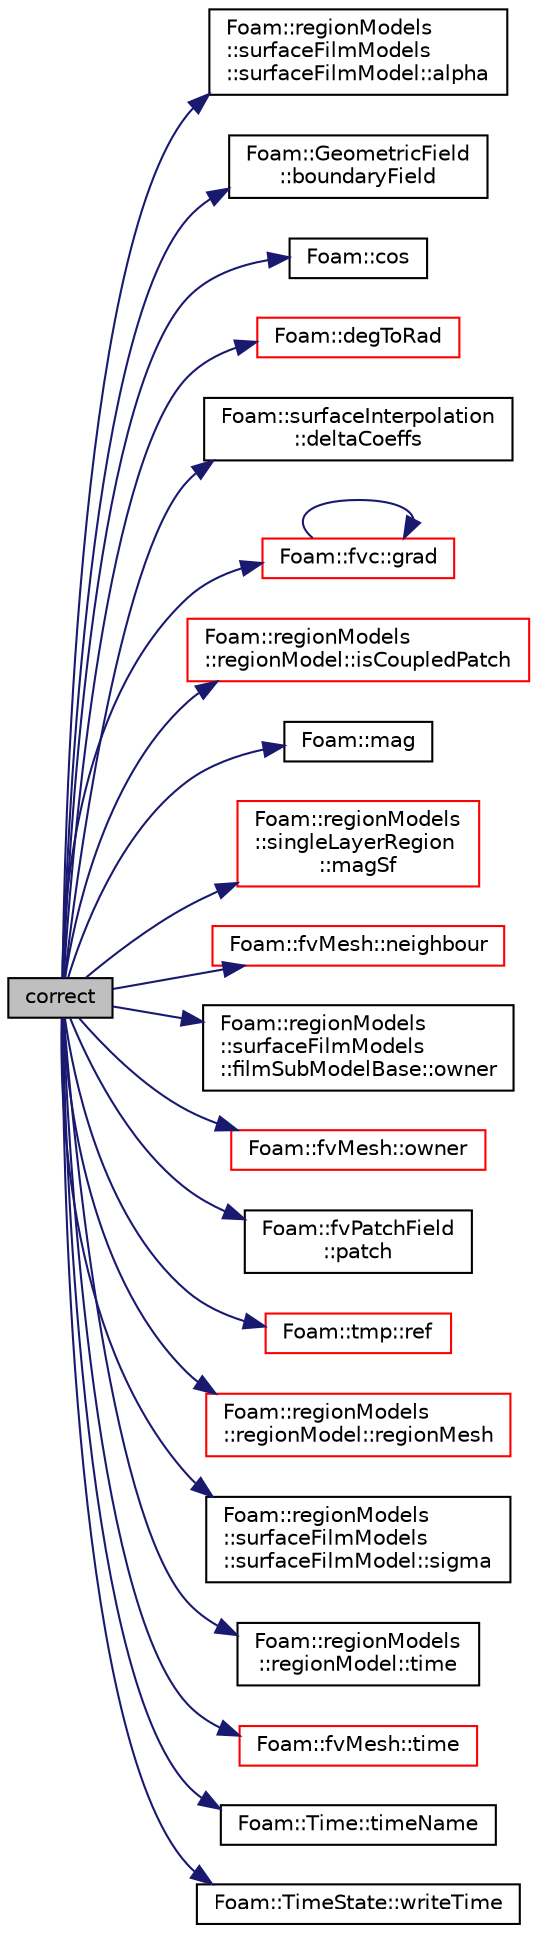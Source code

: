 digraph "correct"
{
  bgcolor="transparent";
  edge [fontname="Helvetica",fontsize="10",labelfontname="Helvetica",labelfontsize="10"];
  node [fontname="Helvetica",fontsize="10",shape=record];
  rankdir="LR";
  Node1 [label="correct",height=0.2,width=0.4,color="black", fillcolor="grey75", style="filled", fontcolor="black"];
  Node1 -> Node2 [color="midnightblue",fontsize="10",style="solid",fontname="Helvetica"];
  Node2 [label="Foam::regionModels\l::surfaceFilmModels\l::surfaceFilmModel::alpha",height=0.2,width=0.4,color="black",URL="$a02568.html#a998b6620c2d2a310ca6c1a8992cf0ac5",tooltip="Return the film coverage, 1 = covered, 0 = uncovered / []. "];
  Node1 -> Node3 [color="midnightblue",fontsize="10",style="solid",fontname="Helvetica"];
  Node3 [label="Foam::GeometricField\l::boundaryField",height=0.2,width=0.4,color="black",URL="$a00937.html#a6987ef31fb532d0fc43c84eca14fe558",tooltip="Return const-reference to the boundary field. "];
  Node1 -> Node4 [color="midnightblue",fontsize="10",style="solid",fontname="Helvetica"];
  Node4 [label="Foam::cos",height=0.2,width=0.4,color="black",URL="$a10936.html#aebb41a148f7cf44b63e12f69e487e49f"];
  Node1 -> Node5 [color="midnightblue",fontsize="10",style="solid",fontname="Helvetica"];
  Node5 [label="Foam::degToRad",height=0.2,width=0.4,color="red",URL="$a10936.html#af706f965be4d1457b0f1e7fade1c0118",tooltip="Conversion from degrees to radians. "];
  Node1 -> Node6 [color="midnightblue",fontsize="10",style="solid",fontname="Helvetica"];
  Node6 [label="Foam::surfaceInterpolation\l::deltaCoeffs",height=0.2,width=0.4,color="black",URL="$a02573.html#a63759eb0ab60d6075b562a97a9589123",tooltip="Return reference to cell-centre difference coefficients. "];
  Node1 -> Node7 [color="midnightblue",fontsize="10",style="solid",fontname="Helvetica"];
  Node7 [label="Foam::fvc::grad",height=0.2,width=0.4,color="red",URL="$a10972.html#a7c00ec90ecc15ed3005255e42c52827a"];
  Node7 -> Node7 [color="midnightblue",fontsize="10",style="solid",fontname="Helvetica"];
  Node1 -> Node8 [color="midnightblue",fontsize="10",style="solid",fontname="Helvetica"];
  Node8 [label="Foam::regionModels\l::regionModel::isCoupledPatch",height=0.2,width=0.4,color="red",URL="$a02194.html#adb30ed46e31273967b6bc8df039b37a5",tooltip="Return true if patchI on the local region is a coupled. "];
  Node1 -> Node9 [color="midnightblue",fontsize="10",style="solid",fontname="Helvetica"];
  Node9 [label="Foam::mag",height=0.2,width=0.4,color="black",URL="$a10936.html#a929da2a3fdcf3dacbbe0487d3a330dae"];
  Node1 -> Node10 [color="midnightblue",fontsize="10",style="solid",fontname="Helvetica"];
  Node10 [label="Foam::regionModels\l::singleLayerRegion\l::magSf",height=0.2,width=0.4,color="red",URL="$a02398.html#a50c2173eeb08076209dffc96c59f9372",tooltip="Return the face area magnitudes / [m2]. "];
  Node1 -> Node11 [color="midnightblue",fontsize="10",style="solid",fontname="Helvetica"];
  Node11 [label="Foam::fvMesh::neighbour",height=0.2,width=0.4,color="red",URL="$a00892.html#a942a1cffef163625ee3408ae1f057dec",tooltip="Internal face neighbour. "];
  Node1 -> Node12 [color="midnightblue",fontsize="10",style="solid",fontname="Helvetica"];
  Node12 [label="Foam::regionModels\l::surfaceFilmModels\l::filmSubModelBase::owner",height=0.2,width=0.4,color="black",URL="$a00801.html#a1dc2bddde79e05299749056dbc1802b5",tooltip="Return const access to the owner surface film model. "];
  Node1 -> Node13 [color="midnightblue",fontsize="10",style="solid",fontname="Helvetica"];
  Node13 [label="Foam::fvMesh::owner",height=0.2,width=0.4,color="red",URL="$a00892.html#a81b70644afb4bbfce365e57592142fcc",tooltip="Internal face owner. "];
  Node1 -> Node14 [color="midnightblue",fontsize="10",style="solid",fontname="Helvetica"];
  Node14 [label="Foam::fvPatchField\l::patch",height=0.2,width=0.4,color="black",URL="$a00903.html#ad735de1fbd0f85c12ad0c37deb62d22c",tooltip="Return patch. "];
  Node1 -> Node15 [color="midnightblue",fontsize="10",style="solid",fontname="Helvetica"];
  Node15 [label="Foam::tmp::ref",height=0.2,width=0.4,color="red",URL="$a02713.html#a355da090b61b5b48e7435dec5942b7e9",tooltip="Return non-const reference or generate a fatal error. "];
  Node1 -> Node16 [color="midnightblue",fontsize="10",style="solid",fontname="Helvetica"];
  Node16 [label="Foam::regionModels\l::regionModel::regionMesh",height=0.2,width=0.4,color="red",URL="$a02194.html#a0c7874a65eec16e2afa43acd6055b16a",tooltip="Return the region mesh database. "];
  Node1 -> Node17 [color="midnightblue",fontsize="10",style="solid",fontname="Helvetica"];
  Node17 [label="Foam::regionModels\l::surfaceFilmModels\l::surfaceFilmModel::sigma",height=0.2,width=0.4,color="black",URL="$a02568.html#ae94a1ed758d2ab6465d38e3bdf6225cc",tooltip="Return the film surface tension [N/m]. "];
  Node1 -> Node18 [color="midnightblue",fontsize="10",style="solid",fontname="Helvetica"];
  Node18 [label="Foam::regionModels\l::regionModel::time",height=0.2,width=0.4,color="black",URL="$a02194.html#ab5a56b597db315d880e81c09a4341244",tooltip="Return the reference to the time database. "];
  Node1 -> Node19 [color="midnightblue",fontsize="10",style="solid",fontname="Helvetica"];
  Node19 [label="Foam::fvMesh::time",height=0.2,width=0.4,color="red",URL="$a00892.html#a48fcf6de2789aff6b430b5fc1a05693f",tooltip="Return the top-level database. "];
  Node1 -> Node20 [color="midnightblue",fontsize="10",style="solid",fontname="Helvetica"];
  Node20 [label="Foam::Time::timeName",height=0.2,width=0.4,color="black",URL="$a02699.html#a5ae6a110de1b22323e19a46943c7f0c1",tooltip="Return time name of given scalar time. "];
  Node1 -> Node21 [color="midnightblue",fontsize="10",style="solid",fontname="Helvetica"];
  Node21 [label="Foam::TimeState::writeTime",height=0.2,width=0.4,color="black",URL="$a02708.html#aab942ee151f9a09c2086bce135a656fb",tooltip="Return true if this is a write time. "];
}
